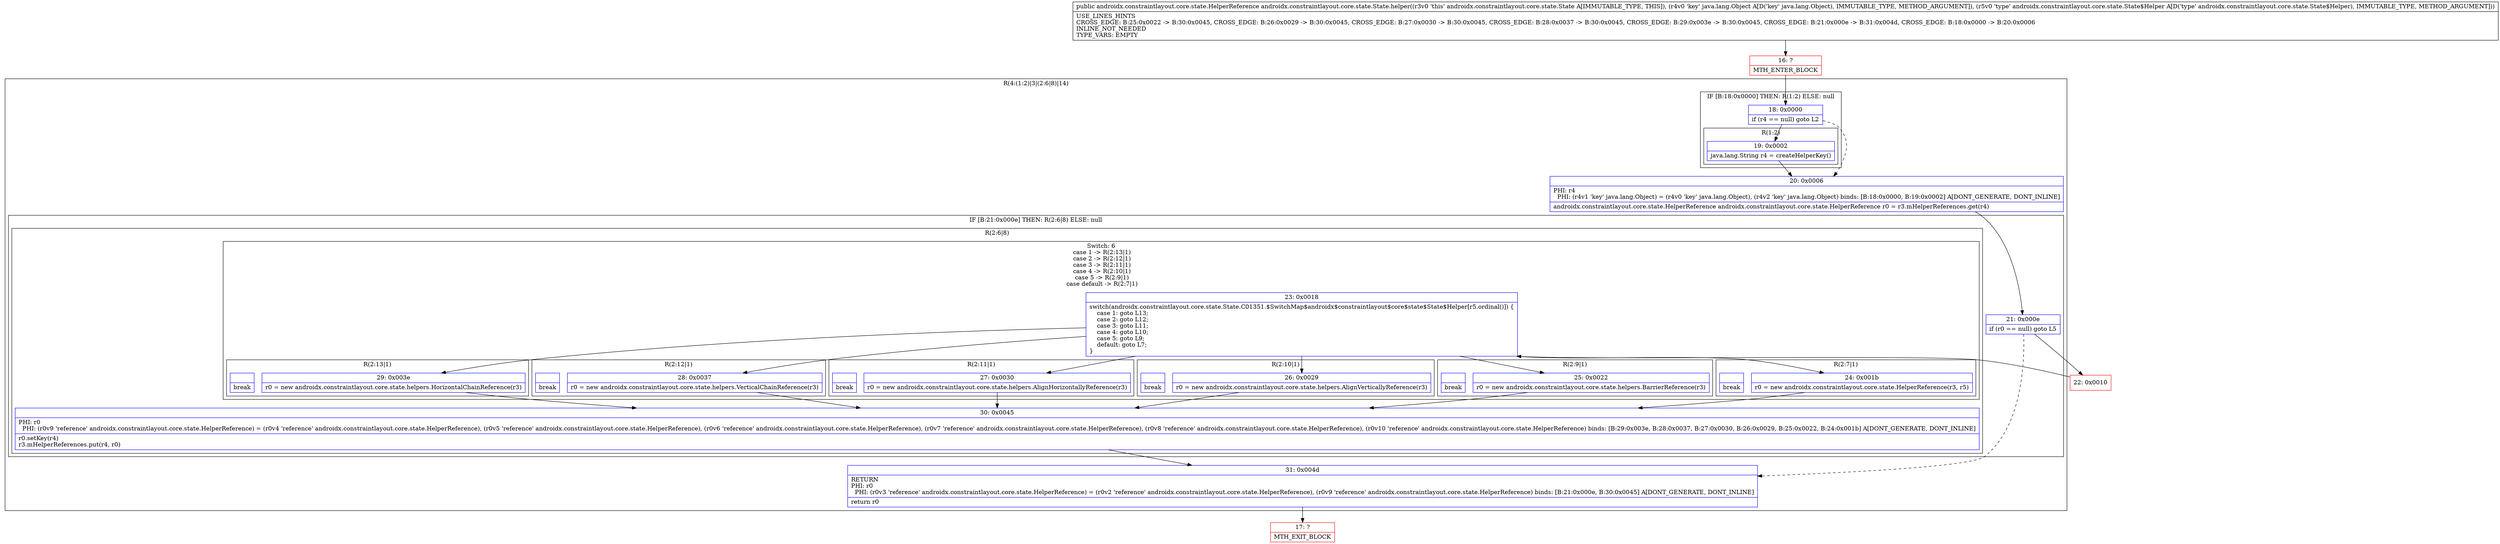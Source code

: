 digraph "CFG forandroidx.constraintlayout.core.state.State.helper(Ljava\/lang\/Object;Landroidx\/constraintlayout\/core\/state\/State$Helper;)Landroidx\/constraintlayout\/core\/state\/HelperReference;" {
subgraph cluster_Region_520121481 {
label = "R(4:(1:2)|3|(2:6|8)|14)";
node [shape=record,color=blue];
subgraph cluster_IfRegion_513044043 {
label = "IF [B:18:0x0000] THEN: R(1:2) ELSE: null";
node [shape=record,color=blue];
Node_18 [shape=record,label="{18\:\ 0x0000|if (r4 == null) goto L2\l}"];
subgraph cluster_Region_359510996 {
label = "R(1:2)";
node [shape=record,color=blue];
Node_19 [shape=record,label="{19\:\ 0x0002|java.lang.String r4 = createHelperKey()\l}"];
}
}
Node_20 [shape=record,label="{20\:\ 0x0006|PHI: r4 \l  PHI: (r4v1 'key' java.lang.Object) = (r4v0 'key' java.lang.Object), (r4v2 'key' java.lang.Object) binds: [B:18:0x0000, B:19:0x0002] A[DONT_GENERATE, DONT_INLINE]\l|androidx.constraintlayout.core.state.HelperReference androidx.constraintlayout.core.state.HelperReference r0 = r3.mHelperReferences.get(r4)\l}"];
subgraph cluster_IfRegion_1952310110 {
label = "IF [B:21:0x000e] THEN: R(2:6|8) ELSE: null";
node [shape=record,color=blue];
Node_21 [shape=record,label="{21\:\ 0x000e|if (r0 == null) goto L5\l}"];
subgraph cluster_Region_1537906450 {
label = "R(2:6|8)";
node [shape=record,color=blue];
subgraph cluster_SwitchRegion_664535079 {
label = "Switch: 6
 case 1 -> R(2:13|1)
 case 2 -> R(2:12|1)
 case 3 -> R(2:11|1)
 case 4 -> R(2:10|1)
 case 5 -> R(2:9|1)
 case default -> R(2:7|1)";
node [shape=record,color=blue];
Node_23 [shape=record,label="{23\:\ 0x0018|switch(androidx.constraintlayout.core.state.State.C01351.$SwitchMap$androidx$constraintlayout$core$state$State$Helper[r5.ordinal()]) \{\l    case 1: goto L13;\l    case 2: goto L12;\l    case 3: goto L11;\l    case 4: goto L10;\l    case 5: goto L9;\l    default: goto L7;\l\}\l}"];
subgraph cluster_Region_76672273 {
label = "R(2:13|1)";
node [shape=record,color=blue];
Node_29 [shape=record,label="{29\:\ 0x003e|r0 = new androidx.constraintlayout.core.state.helpers.HorizontalChainReference(r3)\l}"];
Node_InsnContainer_1630934416 [shape=record,label="{|break\l}"];
}
subgraph cluster_Region_838435703 {
label = "R(2:12|1)";
node [shape=record,color=blue];
Node_28 [shape=record,label="{28\:\ 0x0037|r0 = new androidx.constraintlayout.core.state.helpers.VerticalChainReference(r3)\l}"];
Node_InsnContainer_1559087563 [shape=record,label="{|break\l}"];
}
subgraph cluster_Region_1869862694 {
label = "R(2:11|1)";
node [shape=record,color=blue];
Node_27 [shape=record,label="{27\:\ 0x0030|r0 = new androidx.constraintlayout.core.state.helpers.AlignHorizontallyReference(r3)\l}"];
Node_InsnContainer_610673297 [shape=record,label="{|break\l}"];
}
subgraph cluster_Region_1938524773 {
label = "R(2:10|1)";
node [shape=record,color=blue];
Node_26 [shape=record,label="{26\:\ 0x0029|r0 = new androidx.constraintlayout.core.state.helpers.AlignVerticallyReference(r3)\l}"];
Node_InsnContainer_1664910082 [shape=record,label="{|break\l}"];
}
subgraph cluster_Region_2021202016 {
label = "R(2:9|1)";
node [shape=record,color=blue];
Node_25 [shape=record,label="{25\:\ 0x0022|r0 = new androidx.constraintlayout.core.state.helpers.BarrierReference(r3)\l}"];
Node_InsnContainer_846696544 [shape=record,label="{|break\l}"];
}
subgraph cluster_Region_99012131 {
label = "R(2:7|1)";
node [shape=record,color=blue];
Node_24 [shape=record,label="{24\:\ 0x001b|r0 = new androidx.constraintlayout.core.state.HelperReference(r3, r5)\l}"];
Node_InsnContainer_15115380 [shape=record,label="{|break\l}"];
}
}
Node_30 [shape=record,label="{30\:\ 0x0045|PHI: r0 \l  PHI: (r0v9 'reference' androidx.constraintlayout.core.state.HelperReference) = (r0v4 'reference' androidx.constraintlayout.core.state.HelperReference), (r0v5 'reference' androidx.constraintlayout.core.state.HelperReference), (r0v6 'reference' androidx.constraintlayout.core.state.HelperReference), (r0v7 'reference' androidx.constraintlayout.core.state.HelperReference), (r0v8 'reference' androidx.constraintlayout.core.state.HelperReference), (r0v10 'reference' androidx.constraintlayout.core.state.HelperReference) binds: [B:29:0x003e, B:28:0x0037, B:27:0x0030, B:26:0x0029, B:25:0x0022, B:24:0x001b] A[DONT_GENERATE, DONT_INLINE]\l|r0.setKey(r4)\lr3.mHelperReferences.put(r4, r0)\l}"];
}
}
Node_31 [shape=record,label="{31\:\ 0x004d|RETURN\lPHI: r0 \l  PHI: (r0v3 'reference' androidx.constraintlayout.core.state.HelperReference) = (r0v2 'reference' androidx.constraintlayout.core.state.HelperReference), (r0v9 'reference' androidx.constraintlayout.core.state.HelperReference) binds: [B:21:0x000e, B:30:0x0045] A[DONT_GENERATE, DONT_INLINE]\l|return r0\l}"];
}
Node_16 [shape=record,color=red,label="{16\:\ ?|MTH_ENTER_BLOCK\l}"];
Node_22 [shape=record,color=red,label="{22\:\ 0x0010}"];
Node_17 [shape=record,color=red,label="{17\:\ ?|MTH_EXIT_BLOCK\l}"];
MethodNode[shape=record,label="{public androidx.constraintlayout.core.state.HelperReference androidx.constraintlayout.core.state.State.helper((r3v0 'this' androidx.constraintlayout.core.state.State A[IMMUTABLE_TYPE, THIS]), (r4v0 'key' java.lang.Object A[D('key' java.lang.Object), IMMUTABLE_TYPE, METHOD_ARGUMENT]), (r5v0 'type' androidx.constraintlayout.core.state.State$Helper A[D('type' androidx.constraintlayout.core.state.State$Helper), IMMUTABLE_TYPE, METHOD_ARGUMENT]))  | USE_LINES_HINTS\lCROSS_EDGE: B:25:0x0022 \-\> B:30:0x0045, CROSS_EDGE: B:26:0x0029 \-\> B:30:0x0045, CROSS_EDGE: B:27:0x0030 \-\> B:30:0x0045, CROSS_EDGE: B:28:0x0037 \-\> B:30:0x0045, CROSS_EDGE: B:29:0x003e \-\> B:30:0x0045, CROSS_EDGE: B:21:0x000e \-\> B:31:0x004d, CROSS_EDGE: B:18:0x0000 \-\> B:20:0x0006\lINLINE_NOT_NEEDED\lTYPE_VARS: EMPTY\l}"];
MethodNode -> Node_16;Node_18 -> Node_19;
Node_18 -> Node_20[style=dashed];
Node_19 -> Node_20;
Node_20 -> Node_21;
Node_21 -> Node_22;
Node_21 -> Node_31[style=dashed];
Node_23 -> Node_24;
Node_23 -> Node_25;
Node_23 -> Node_26;
Node_23 -> Node_27;
Node_23 -> Node_28;
Node_23 -> Node_29;
Node_29 -> Node_30;
Node_28 -> Node_30;
Node_27 -> Node_30;
Node_26 -> Node_30;
Node_25 -> Node_30;
Node_24 -> Node_30;
Node_30 -> Node_31;
Node_31 -> Node_17;
Node_16 -> Node_18;
Node_22 -> Node_23;
}

